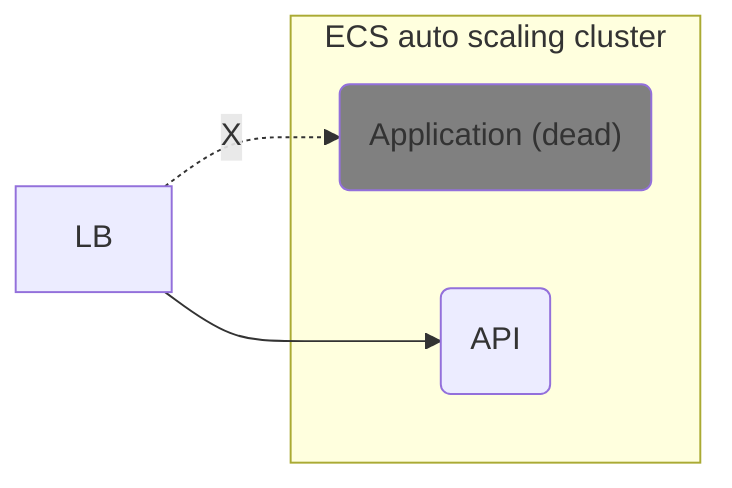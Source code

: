 flowchart LR
style app1 fill:grey
lb[LB] -.X.-> app1("Application (dead)") 
lb[LB] -->  app2(API)
subgraph c1 [ECS auto scaling cluster]
    app1
    app2
end